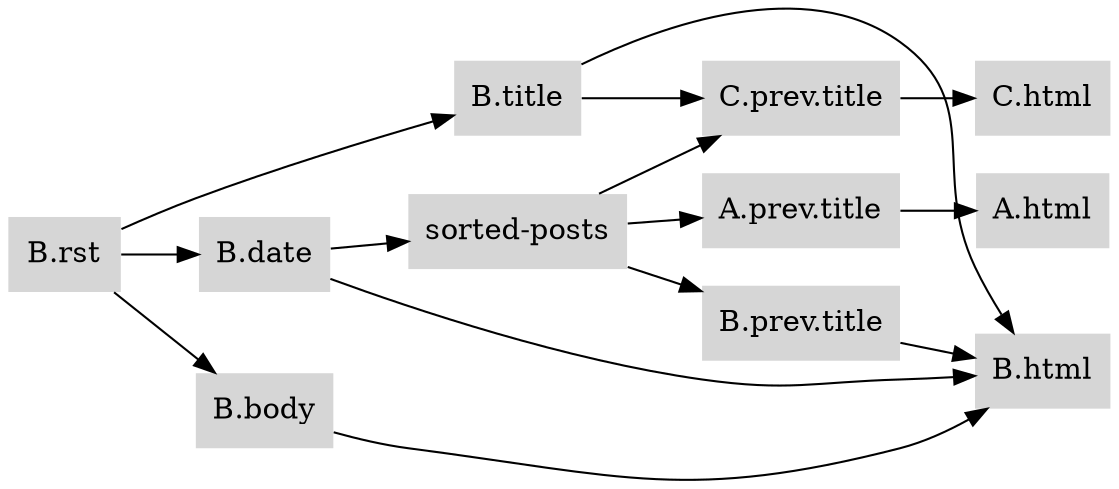digraph {
graph [rankdir=LR];
node [shape=rect penwidth=0 style=filled fillcolor="#d6d6d6"];
"A.prev.title" -> "A.html"
"B.body" -> "B.html"
"B.date" -> "B.html"
"B.date" -> "sorted-posts"
"B.prev.title" -> "B.html"
"B.rst" -> "B.body"
"B.rst" -> "B.date"
"B.rst" -> "B.title"
"B.title" -> "B.html"
"B.title" -> "C.prev.title"
"C.prev.title" -> "C.html"
"sorted-posts" -> "A.prev.title"
"sorted-posts" -> "B.prev.title"
"sorted-posts" -> "C.prev.title"
}